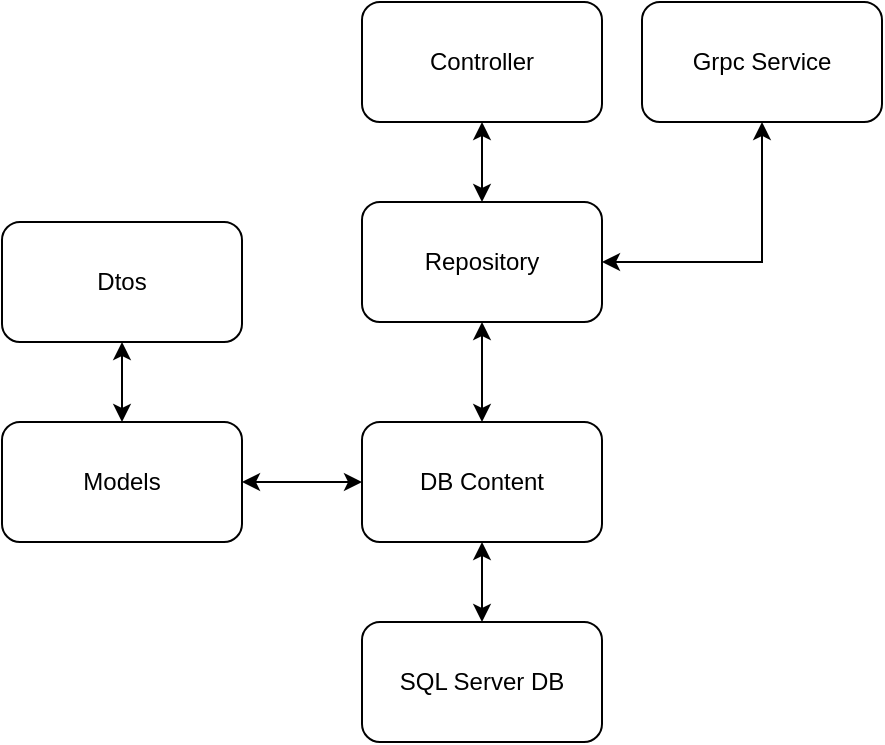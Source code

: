 <mxfile version="24.7.8">
  <diagram name="MoviesService" id="2xIK8XuZhvhnRp8aaEZR">
    <mxGraphModel dx="602" dy="526" grid="1" gridSize="10" guides="1" tooltips="1" connect="1" arrows="1" fold="1" page="1" pageScale="1" pageWidth="2339" pageHeight="3300" math="0" shadow="0">
      <root>
        <mxCell id="0" />
        <mxCell id="1" parent="0" />
        <mxCell id="_9FqGdqbtg_ljxKxVT13-1" value="Dtos" style="rounded=1;whiteSpace=wrap;html=1;" vertex="1" parent="1">
          <mxGeometry x="860" y="470" width="120" height="60" as="geometry" />
        </mxCell>
        <mxCell id="_9FqGdqbtg_ljxKxVT13-3" value="Models" style="rounded=1;whiteSpace=wrap;html=1;" vertex="1" parent="1">
          <mxGeometry x="860" y="570" width="120" height="60" as="geometry" />
        </mxCell>
        <mxCell id="_9FqGdqbtg_ljxKxVT13-4" value="DB Content" style="rounded=1;whiteSpace=wrap;html=1;" vertex="1" parent="1">
          <mxGeometry x="1040" y="570" width="120" height="60" as="geometry" />
        </mxCell>
        <mxCell id="_9FqGdqbtg_ljxKxVT13-5" value="Repository" style="rounded=1;whiteSpace=wrap;html=1;" vertex="1" parent="1">
          <mxGeometry x="1040" y="460" width="120" height="60" as="geometry" />
        </mxCell>
        <mxCell id="_9FqGdqbtg_ljxKxVT13-6" value="SQL Server DB" style="rounded=1;whiteSpace=wrap;html=1;" vertex="1" parent="1">
          <mxGeometry x="1040" y="670" width="120" height="60" as="geometry" />
        </mxCell>
        <mxCell id="_9FqGdqbtg_ljxKxVT13-8" value="Controller" style="rounded=1;whiteSpace=wrap;html=1;" vertex="1" parent="1">
          <mxGeometry x="1040" y="360" width="120" height="60" as="geometry" />
        </mxCell>
        <mxCell id="_9FqGdqbtg_ljxKxVT13-9" value="" style="endArrow=classic;startArrow=classic;html=1;rounded=0;entryX=0.5;entryY=1;entryDx=0;entryDy=0;exitX=0.5;exitY=0;exitDx=0;exitDy=0;" edge="1" parent="1" source="_9FqGdqbtg_ljxKxVT13-5" target="_9FqGdqbtg_ljxKxVT13-8">
          <mxGeometry width="50" height="50" relative="1" as="geometry">
            <mxPoint x="990" y="590" as="sourcePoint" />
            <mxPoint x="1040" y="540" as="targetPoint" />
          </mxGeometry>
        </mxCell>
        <mxCell id="_9FqGdqbtg_ljxKxVT13-10" value="" style="endArrow=classic;startArrow=classic;html=1;rounded=0;entryX=0.5;entryY=1;entryDx=0;entryDy=0;exitX=0.5;exitY=0;exitDx=0;exitDy=0;" edge="1" parent="1" source="_9FqGdqbtg_ljxKxVT13-4" target="_9FqGdqbtg_ljxKxVT13-5">
          <mxGeometry width="50" height="50" relative="1" as="geometry">
            <mxPoint x="1110" y="530" as="sourcePoint" />
            <mxPoint x="1110" y="430" as="targetPoint" />
          </mxGeometry>
        </mxCell>
        <mxCell id="_9FqGdqbtg_ljxKxVT13-11" value="" style="endArrow=classic;startArrow=classic;html=1;rounded=0;entryX=0.5;entryY=0;entryDx=0;entryDy=0;exitX=0.5;exitY=1;exitDx=0;exitDy=0;" edge="1" parent="1" source="_9FqGdqbtg_ljxKxVT13-4" target="_9FqGdqbtg_ljxKxVT13-6">
          <mxGeometry width="50" height="50" relative="1" as="geometry">
            <mxPoint x="1110" y="580" as="sourcePoint" />
            <mxPoint x="1110" y="530" as="targetPoint" />
          </mxGeometry>
        </mxCell>
        <mxCell id="_9FqGdqbtg_ljxKxVT13-12" value="" style="endArrow=classic;startArrow=classic;html=1;rounded=0;entryX=0;entryY=0.5;entryDx=0;entryDy=0;exitX=1;exitY=0.5;exitDx=0;exitDy=0;" edge="1" parent="1" source="_9FqGdqbtg_ljxKxVT13-3" target="_9FqGdqbtg_ljxKxVT13-4">
          <mxGeometry width="50" height="50" relative="1" as="geometry">
            <mxPoint x="1110" y="640" as="sourcePoint" />
            <mxPoint x="1110" y="700" as="targetPoint" />
          </mxGeometry>
        </mxCell>
        <mxCell id="_9FqGdqbtg_ljxKxVT13-13" value="" style="endArrow=classic;startArrow=classic;html=1;rounded=0;entryX=0.5;entryY=1;entryDx=0;entryDy=0;exitX=0.5;exitY=0;exitDx=0;exitDy=0;" edge="1" parent="1" source="_9FqGdqbtg_ljxKxVT13-3" target="_9FqGdqbtg_ljxKxVT13-1">
          <mxGeometry width="50" height="50" relative="1" as="geometry">
            <mxPoint x="990" y="700" as="sourcePoint" />
            <mxPoint x="1050" y="610" as="targetPoint" />
          </mxGeometry>
        </mxCell>
        <mxCell id="_9FqGdqbtg_ljxKxVT13-14" value="Grpc Service" style="rounded=1;whiteSpace=wrap;html=1;" vertex="1" parent="1">
          <mxGeometry x="1180" y="360" width="120" height="60" as="geometry" />
        </mxCell>
        <mxCell id="_9FqGdqbtg_ljxKxVT13-15" value="" style="endArrow=classic;startArrow=classic;html=1;rounded=0;entryX=0.5;entryY=1;entryDx=0;entryDy=0;exitX=1;exitY=0.5;exitDx=0;exitDy=0;" edge="1" parent="1" source="_9FqGdqbtg_ljxKxVT13-5" target="_9FqGdqbtg_ljxKxVT13-14">
          <mxGeometry width="50" height="50" relative="1" as="geometry">
            <mxPoint x="1110" y="470" as="sourcePoint" />
            <mxPoint x="1110" y="430" as="targetPoint" />
            <Array as="points">
              <mxPoint x="1240" y="490" />
            </Array>
          </mxGeometry>
        </mxCell>
      </root>
    </mxGraphModel>
  </diagram>
</mxfile>
